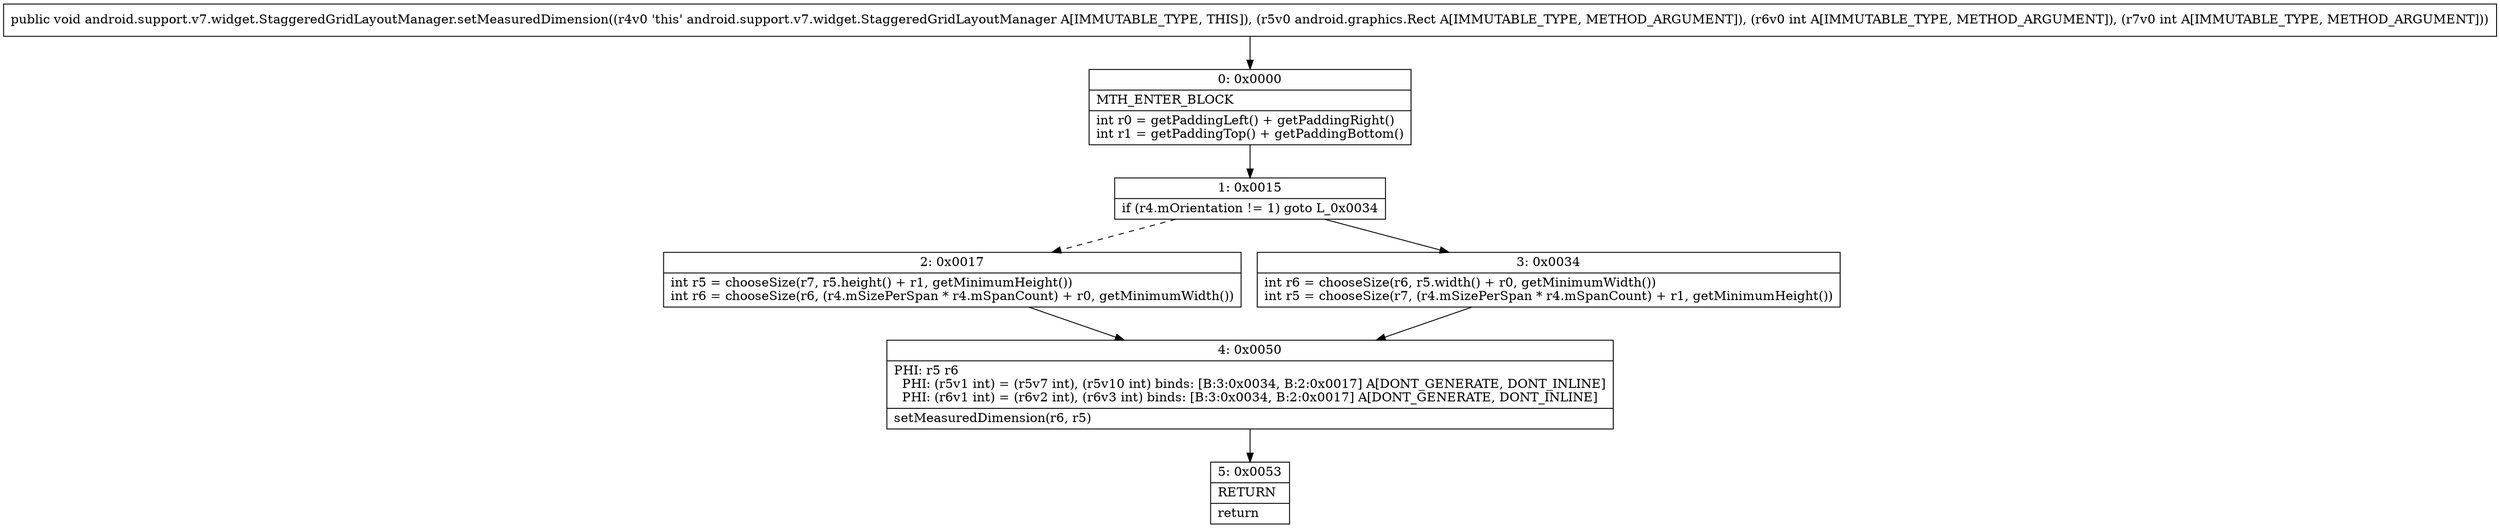 digraph "CFG forandroid.support.v7.widget.StaggeredGridLayoutManager.setMeasuredDimension(Landroid\/graphics\/Rect;II)V" {
Node_0 [shape=record,label="{0\:\ 0x0000|MTH_ENTER_BLOCK\l|int r0 = getPaddingLeft() + getPaddingRight()\lint r1 = getPaddingTop() + getPaddingBottom()\l}"];
Node_1 [shape=record,label="{1\:\ 0x0015|if (r4.mOrientation != 1) goto L_0x0034\l}"];
Node_2 [shape=record,label="{2\:\ 0x0017|int r5 = chooseSize(r7, r5.height() + r1, getMinimumHeight())\lint r6 = chooseSize(r6, (r4.mSizePerSpan * r4.mSpanCount) + r0, getMinimumWidth())\l}"];
Node_3 [shape=record,label="{3\:\ 0x0034|int r6 = chooseSize(r6, r5.width() + r0, getMinimumWidth())\lint r5 = chooseSize(r7, (r4.mSizePerSpan * r4.mSpanCount) + r1, getMinimumHeight())\l}"];
Node_4 [shape=record,label="{4\:\ 0x0050|PHI: r5 r6 \l  PHI: (r5v1 int) = (r5v7 int), (r5v10 int) binds: [B:3:0x0034, B:2:0x0017] A[DONT_GENERATE, DONT_INLINE]\l  PHI: (r6v1 int) = (r6v2 int), (r6v3 int) binds: [B:3:0x0034, B:2:0x0017] A[DONT_GENERATE, DONT_INLINE]\l|setMeasuredDimension(r6, r5)\l}"];
Node_5 [shape=record,label="{5\:\ 0x0053|RETURN\l|return\l}"];
MethodNode[shape=record,label="{public void android.support.v7.widget.StaggeredGridLayoutManager.setMeasuredDimension((r4v0 'this' android.support.v7.widget.StaggeredGridLayoutManager A[IMMUTABLE_TYPE, THIS]), (r5v0 android.graphics.Rect A[IMMUTABLE_TYPE, METHOD_ARGUMENT]), (r6v0 int A[IMMUTABLE_TYPE, METHOD_ARGUMENT]), (r7v0 int A[IMMUTABLE_TYPE, METHOD_ARGUMENT])) }"];
MethodNode -> Node_0;
Node_0 -> Node_1;
Node_1 -> Node_2[style=dashed];
Node_1 -> Node_3;
Node_2 -> Node_4;
Node_3 -> Node_4;
Node_4 -> Node_5;
}

